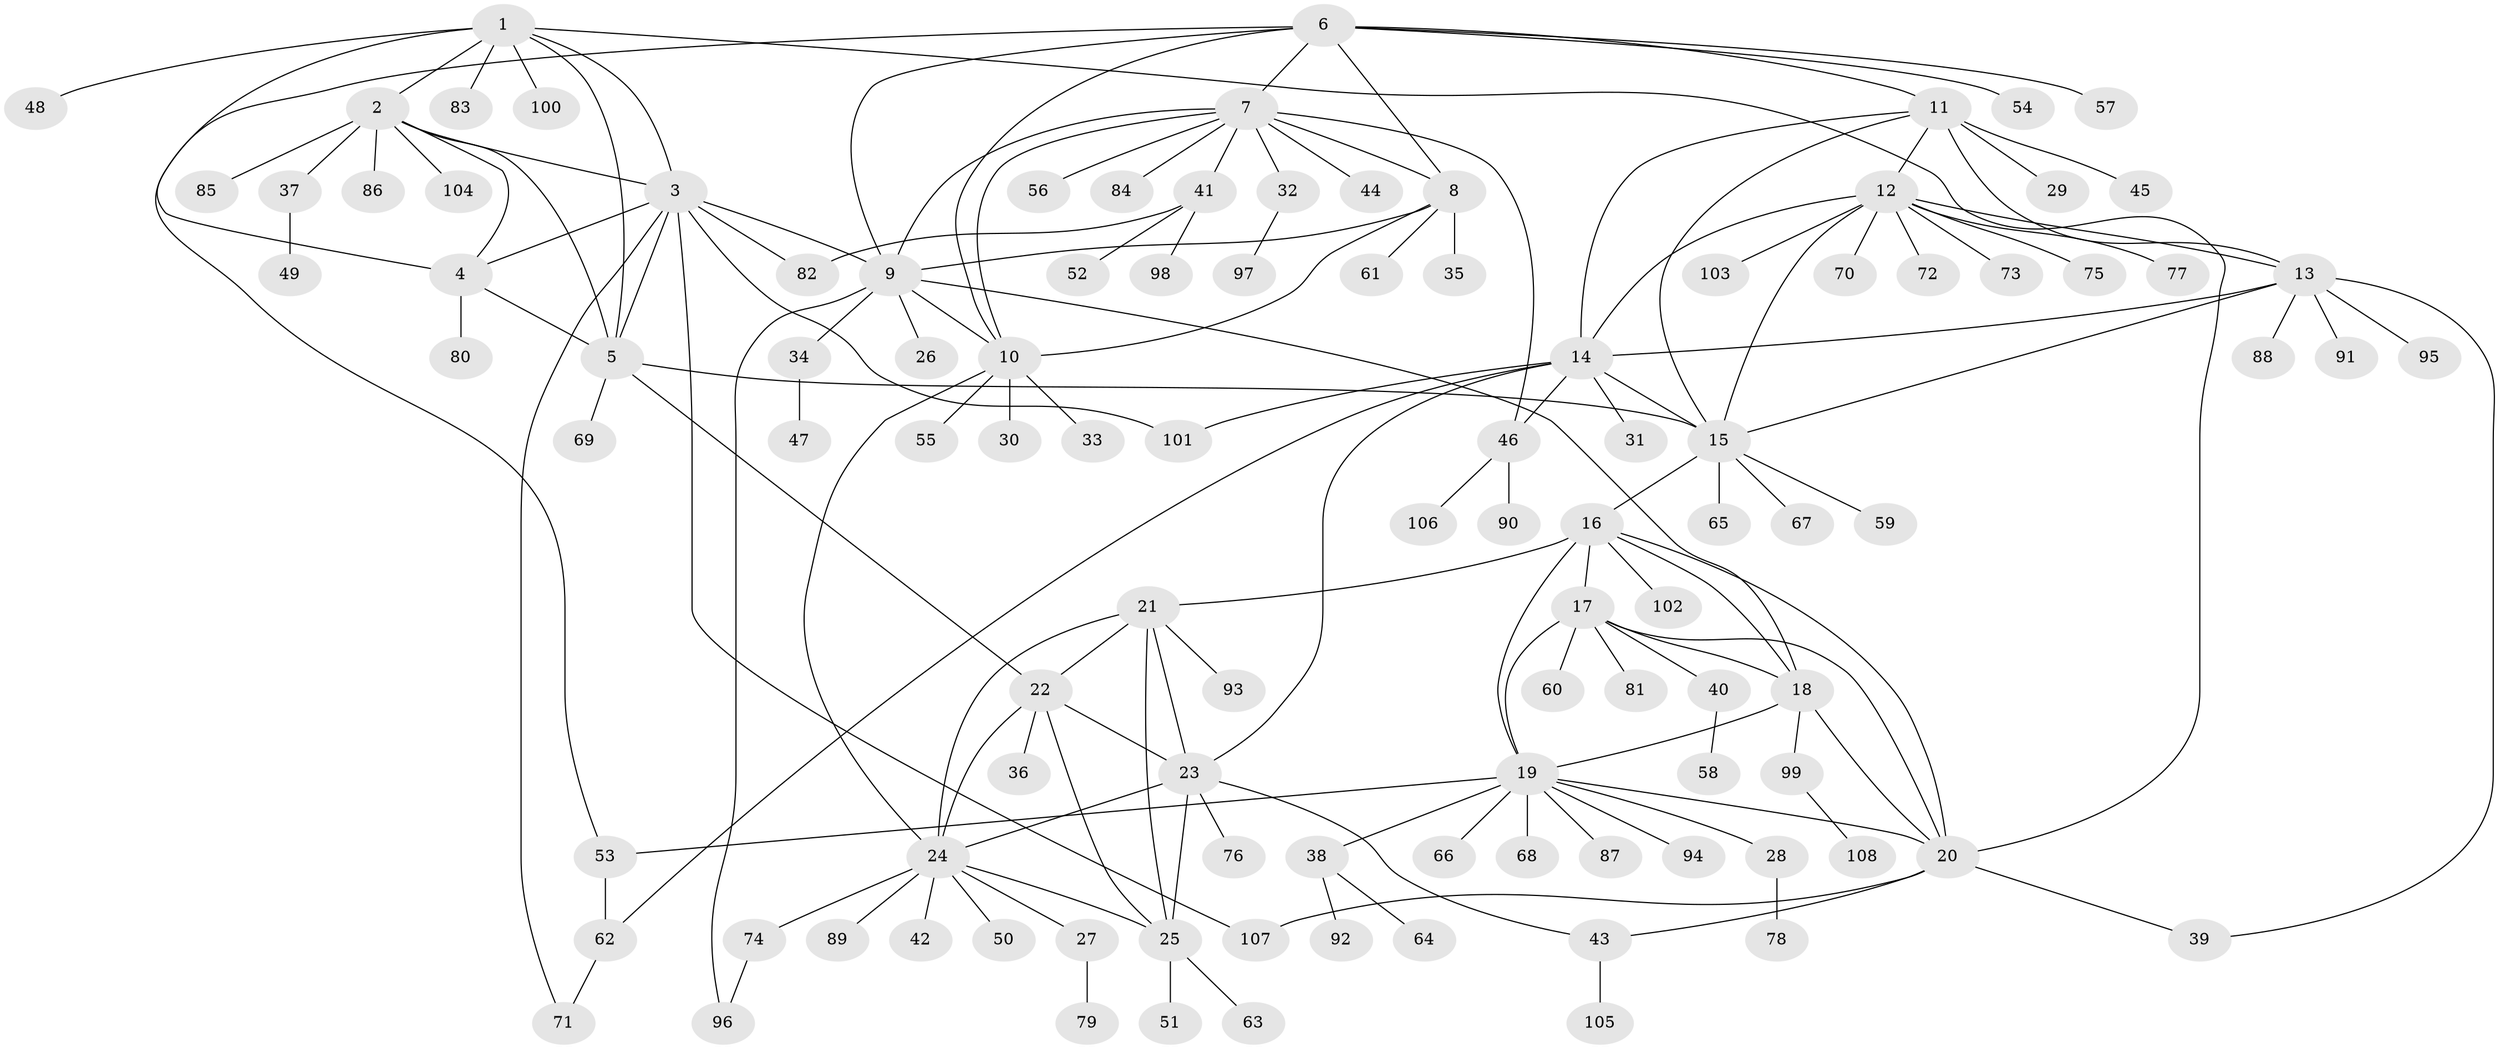 // coarse degree distribution, {7: 0.012195121951219513, 5: 0.024390243902439025, 10: 0.024390243902439025, 9: 0.024390243902439025, 11: 0.036585365853658534, 6: 0.024390243902439025, 8: 0.036585365853658534, 12: 0.012195121951219513, 4: 0.024390243902439025, 1: 0.6585365853658537, 2: 0.0975609756097561, 3: 0.024390243902439025}
// Generated by graph-tools (version 1.1) at 2025/42/03/06/25 10:42:07]
// undirected, 108 vertices, 153 edges
graph export_dot {
graph [start="1"]
  node [color=gray90,style=filled];
  1;
  2;
  3;
  4;
  5;
  6;
  7;
  8;
  9;
  10;
  11;
  12;
  13;
  14;
  15;
  16;
  17;
  18;
  19;
  20;
  21;
  22;
  23;
  24;
  25;
  26;
  27;
  28;
  29;
  30;
  31;
  32;
  33;
  34;
  35;
  36;
  37;
  38;
  39;
  40;
  41;
  42;
  43;
  44;
  45;
  46;
  47;
  48;
  49;
  50;
  51;
  52;
  53;
  54;
  55;
  56;
  57;
  58;
  59;
  60;
  61;
  62;
  63;
  64;
  65;
  66;
  67;
  68;
  69;
  70;
  71;
  72;
  73;
  74;
  75;
  76;
  77;
  78;
  79;
  80;
  81;
  82;
  83;
  84;
  85;
  86;
  87;
  88;
  89;
  90;
  91;
  92;
  93;
  94;
  95;
  96;
  97;
  98;
  99;
  100;
  101;
  102;
  103;
  104;
  105;
  106;
  107;
  108;
  1 -- 2;
  1 -- 3;
  1 -- 4;
  1 -- 5;
  1 -- 20;
  1 -- 48;
  1 -- 83;
  1 -- 100;
  2 -- 3;
  2 -- 4;
  2 -- 5;
  2 -- 37;
  2 -- 85;
  2 -- 86;
  2 -- 104;
  3 -- 4;
  3 -- 5;
  3 -- 9;
  3 -- 71;
  3 -- 82;
  3 -- 101;
  3 -- 107;
  4 -- 5;
  4 -- 80;
  5 -- 15;
  5 -- 22;
  5 -- 69;
  6 -- 7;
  6 -- 8;
  6 -- 9;
  6 -- 10;
  6 -- 11;
  6 -- 53;
  6 -- 54;
  6 -- 57;
  7 -- 8;
  7 -- 9;
  7 -- 10;
  7 -- 32;
  7 -- 41;
  7 -- 44;
  7 -- 46;
  7 -- 56;
  7 -- 84;
  8 -- 9;
  8 -- 10;
  8 -- 35;
  8 -- 61;
  9 -- 10;
  9 -- 18;
  9 -- 26;
  9 -- 34;
  9 -- 96;
  10 -- 24;
  10 -- 30;
  10 -- 33;
  10 -- 55;
  11 -- 12;
  11 -- 13;
  11 -- 14;
  11 -- 15;
  11 -- 29;
  11 -- 45;
  12 -- 13;
  12 -- 14;
  12 -- 15;
  12 -- 70;
  12 -- 72;
  12 -- 73;
  12 -- 75;
  12 -- 77;
  12 -- 103;
  13 -- 14;
  13 -- 15;
  13 -- 39;
  13 -- 88;
  13 -- 91;
  13 -- 95;
  14 -- 15;
  14 -- 23;
  14 -- 31;
  14 -- 46;
  14 -- 62;
  14 -- 101;
  15 -- 16;
  15 -- 59;
  15 -- 65;
  15 -- 67;
  16 -- 17;
  16 -- 18;
  16 -- 19;
  16 -- 20;
  16 -- 21;
  16 -- 102;
  17 -- 18;
  17 -- 19;
  17 -- 20;
  17 -- 40;
  17 -- 60;
  17 -- 81;
  18 -- 19;
  18 -- 20;
  18 -- 99;
  19 -- 20;
  19 -- 28;
  19 -- 38;
  19 -- 53;
  19 -- 66;
  19 -- 68;
  19 -- 87;
  19 -- 94;
  20 -- 39;
  20 -- 43;
  20 -- 107;
  21 -- 22;
  21 -- 23;
  21 -- 24;
  21 -- 25;
  21 -- 93;
  22 -- 23;
  22 -- 24;
  22 -- 25;
  22 -- 36;
  23 -- 24;
  23 -- 25;
  23 -- 43;
  23 -- 76;
  24 -- 25;
  24 -- 27;
  24 -- 42;
  24 -- 50;
  24 -- 74;
  24 -- 89;
  25 -- 51;
  25 -- 63;
  27 -- 79;
  28 -- 78;
  32 -- 97;
  34 -- 47;
  37 -- 49;
  38 -- 64;
  38 -- 92;
  40 -- 58;
  41 -- 52;
  41 -- 82;
  41 -- 98;
  43 -- 105;
  46 -- 90;
  46 -- 106;
  53 -- 62;
  62 -- 71;
  74 -- 96;
  99 -- 108;
}
